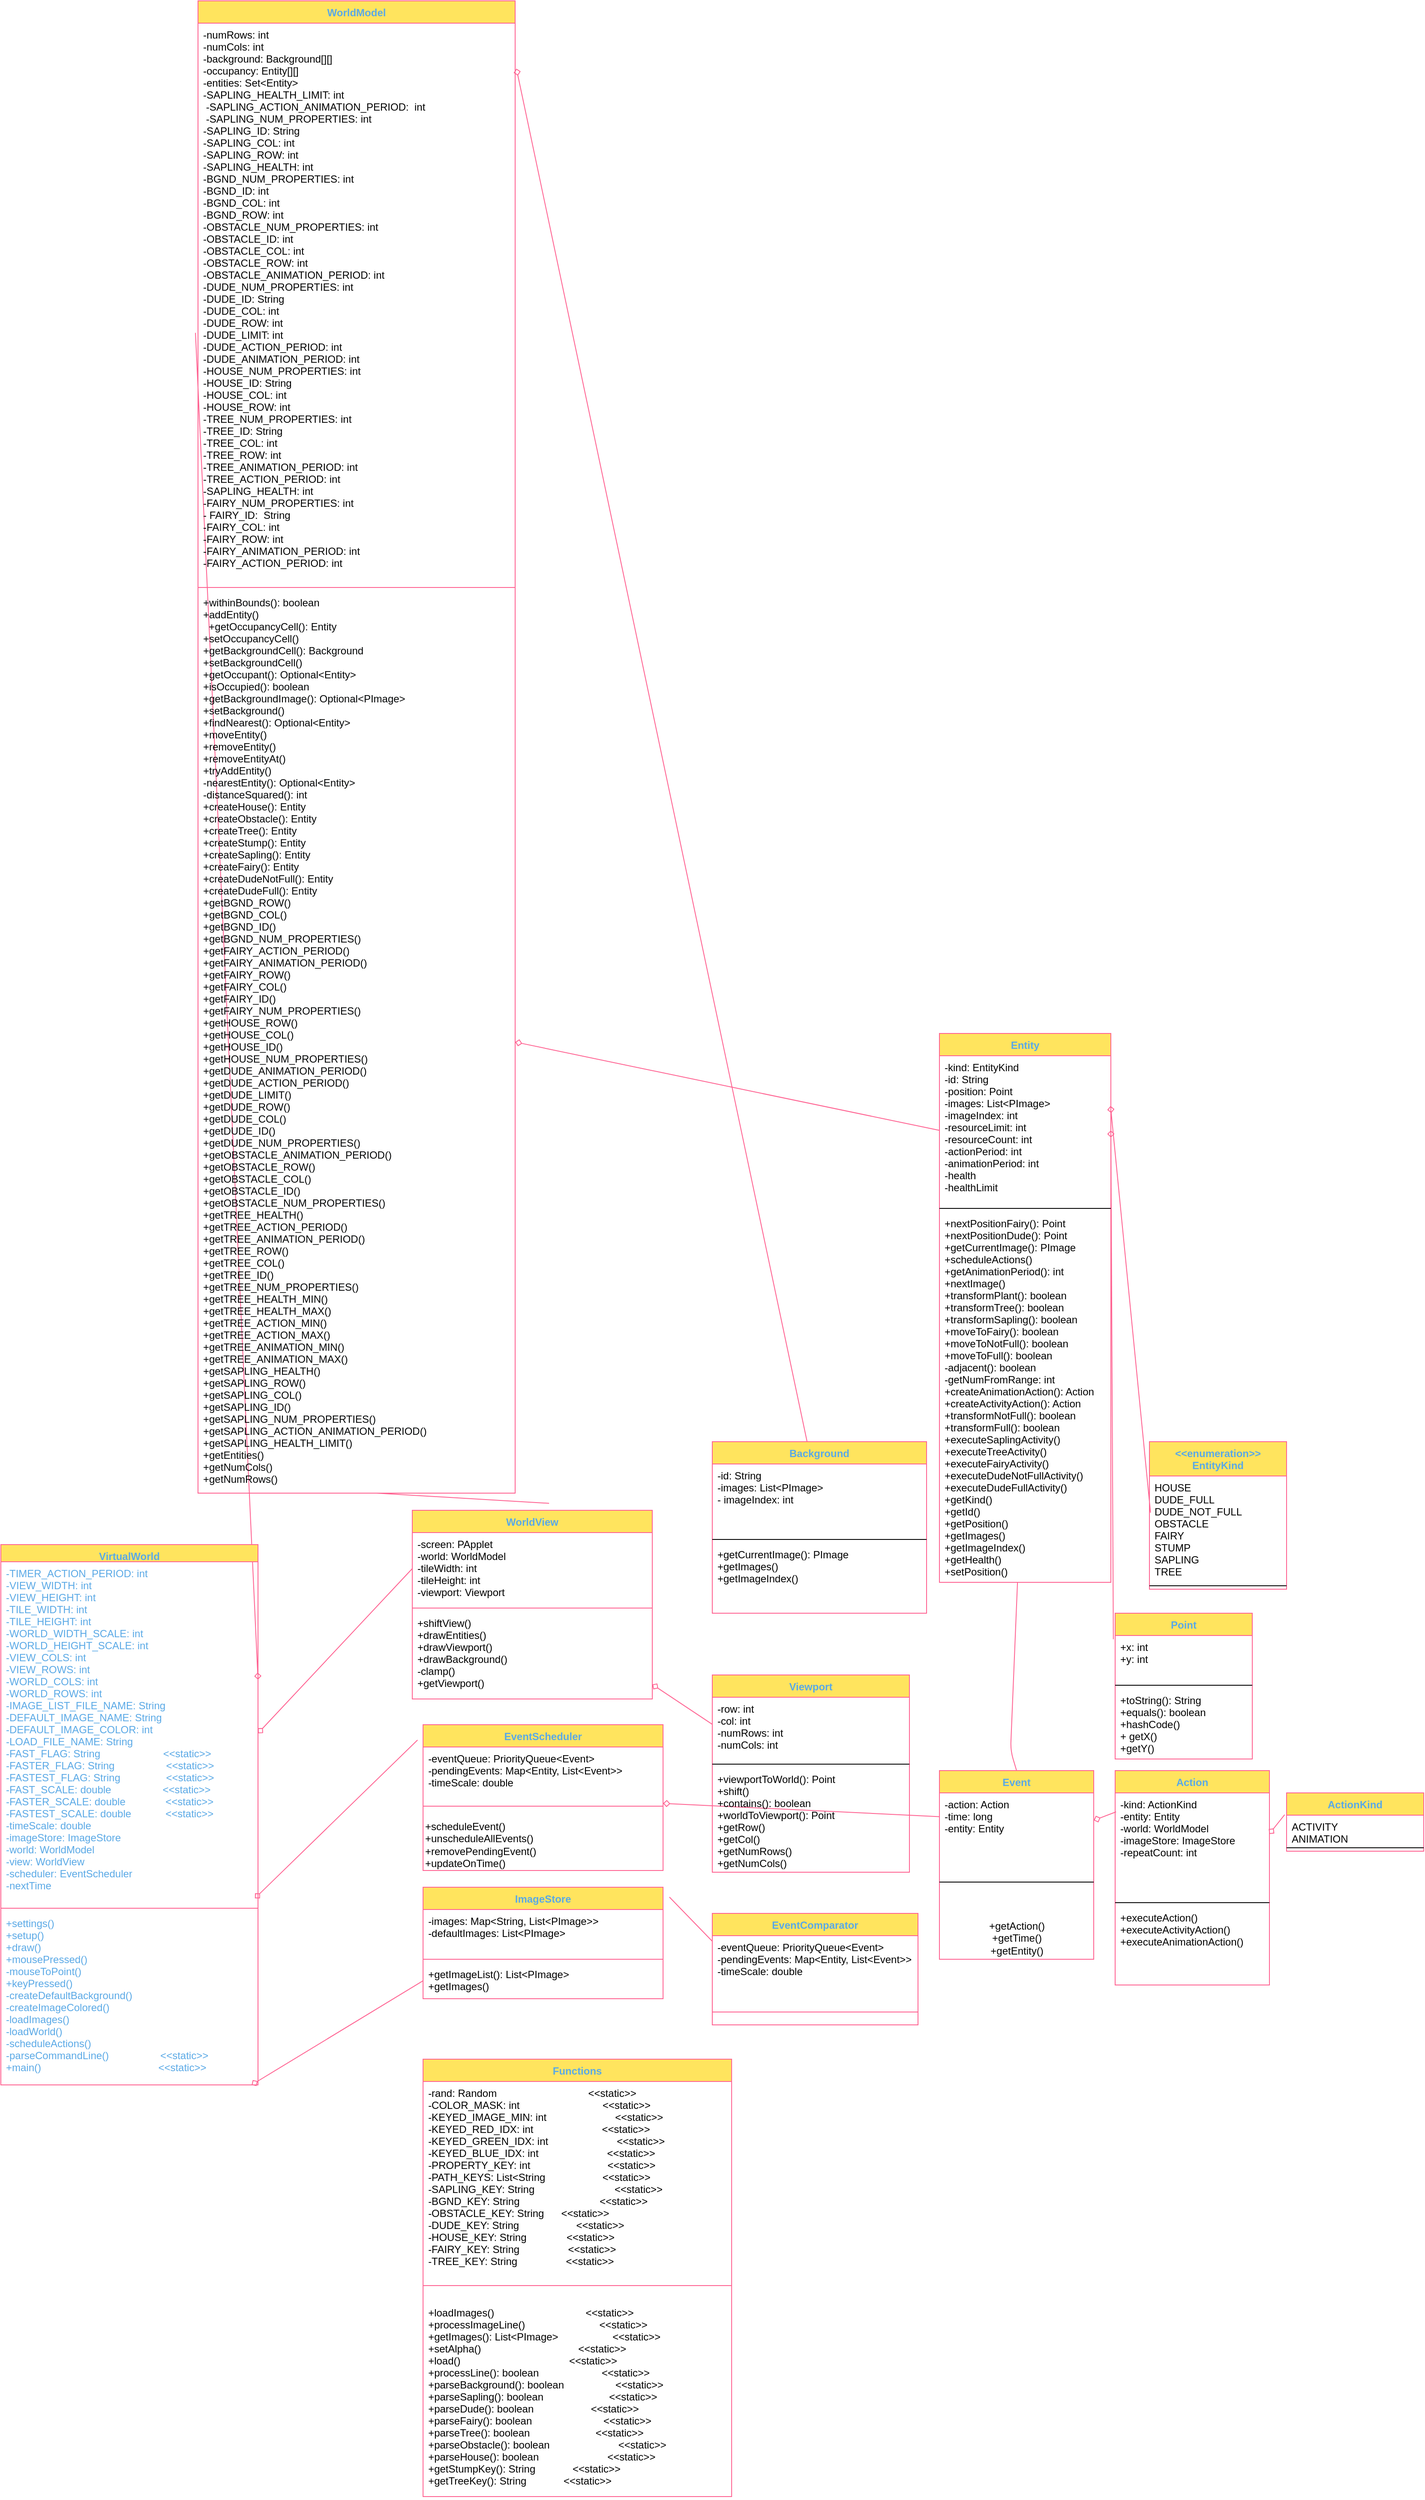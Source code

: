 <mxfile version="16.5.3" type="device"><diagram id="Yo6Zvny2ZRX3JAPKxXua" name="Page 2"><mxGraphModel dx="1278" dy="2779" grid="1" gridSize="10" guides="1" tooltips="1" connect="1" arrows="1" fold="1" page="1" pageScale="1" pageWidth="850" pageHeight="1100" math="0" shadow="0"><root><mxCell id="0"/><mxCell id="1" parent="0"/><mxCell id="cWrqbhtuMBJ-x4Fv5LK--73" value="" style="graphMlID=e0;endArrow=none;strokeColor=#FF6392;strokeWidth=1.0;startArrow=diamond;startFill=0;endFill=1;exitX=1;exitY=0.25;exitDx=0;exitDy=0;fontColor=#5AA9E6;entryX=-0.008;entryY=-0.286;entryDx=0;entryDy=0;entryPerimeter=0;" edge="1" parent="1" source="cWrqbhtuMBJ-x4Fv5LK--88" target="cWrqbhtuMBJ-x4Fv5LK--95"><mxGeometry relative="1" as="geometry"/></mxCell><mxCell id="cWrqbhtuMBJ-x4Fv5LK--74" value="" style="graphMlID=e1;endArrow=none;strokeColor=#FF6392;strokeWidth=1.0;startArrow=diamond;startFill=0;endFill=1;exitX=1;exitY=0.5;exitDx=0;exitDy=0;fontColor=#5AA9E6;entryX=0;entryY=0.5;entryDx=0;entryDy=0;" edge="1" parent="1" source="cWrqbhtuMBJ-x4Fv5LK--89" target="cWrqbhtuMBJ-x4Fv5LK--97"><mxGeometry relative="1" as="geometry"/></mxCell><mxCell id="cWrqbhtuMBJ-x4Fv5LK--75" value="" style="graphMlID=e2;endArrow=none;strokeColor=#FF6392;strokeWidth=1.0;startArrow=diamond;startFill=0;endFill=1;fontColor=#5AA9E6;entryX=0;entryY=0.25;entryDx=0;entryDy=0;" edge="1" parent="1" source="cWrqbhtuMBJ-x4Fv5LK--96" target="cWrqbhtuMBJ-x4Fv5LK--123"><mxGeometry relative="1" as="geometry"><mxPoint x="658" y="250" as="sourcePoint"/></mxGeometry></mxCell><mxCell id="cWrqbhtuMBJ-x4Fv5LK--76" value="" style="graphMlID=e3;endArrow=none;strokeColor=#FF6392;strokeWidth=1.0;startArrow=diamond;startFill=0;endFill=1;exitX=0.988;exitY=-0.077;exitDx=0;exitDy=0;exitPerimeter=0;fontColor=#5AA9E6;entryX=-0.023;entryY=0.105;entryDx=0;entryDy=0;entryPerimeter=0;" edge="1" parent="1" source="cWrqbhtuMBJ-x4Fv5LK--91" target="cWrqbhtuMBJ-x4Fv5LK--100"><mxGeometry relative="1" as="geometry"><mxPoint x="850" y="590" as="targetPoint"/></mxGeometry></mxCell><mxCell id="cWrqbhtuMBJ-x4Fv5LK--77" value="" style="graphMlID=e4;endArrow=none;strokeColor=#FF6392;strokeWidth=1.0;startArrow=diamond;startFill=0;endFill=1;exitX=0.975;exitY=1;exitDx=0;exitDy=0;exitPerimeter=0;fontColor=#5AA9E6;entryX=0;entryY=0.5;entryDx=0;entryDy=0;" edge="1" parent="1" source="cWrqbhtuMBJ-x4Fv5LK--91" target="cWrqbhtuMBJ-x4Fv5LK--107"><mxGeometry relative="1" as="geometry"/></mxCell><mxCell id="cWrqbhtuMBJ-x4Fv5LK--78" value="" style="graphMlID=e5;endArrow=none;strokeColor=#FF6392;strokeWidth=1.0;startArrow=diamond;startFill=0;endFill=1;fontColor=#5AA9E6;exitX=1.004;exitY=0.081;exitDx=0;exitDy=0;exitPerimeter=0;" edge="1" parent="1" source="cWrqbhtuMBJ-x4Fv5LK--93" target="cWrqbhtuMBJ-x4Fv5LK--116"><mxGeometry relative="1" as="geometry"/></mxCell><mxCell id="cWrqbhtuMBJ-x4Fv5LK--79" value="" style="graphMlID=e6;endArrow=none;strokeColor=#FF6392;strokeWidth=1.0;startArrow=diamond;startFill=0;endFill=1;fontColor=#5AA9E6;" edge="1" parent="1" source="cWrqbhtuMBJ-x4Fv5LK--100" target="cWrqbhtuMBJ-x4Fv5LK--128"><mxGeometry relative="1" as="geometry"/></mxCell><mxCell id="cWrqbhtuMBJ-x4Fv5LK--80" value="" style="graphMlID=e7;endArrow=none;strokeColor=#FF6392;strokeWidth=1.0;startArrow=none;startFill=1;endFill=1;fontColor=#5AA9E6;entryX=0;entryY=0.25;entryDx=0;entryDy=0;exitX=1;exitY=0.5;exitDx=0;exitDy=0;" edge="1" parent="1" target="cWrqbhtuMBJ-x4Fv5LK--108"><mxGeometry relative="1" as="geometry"><mxPoint x="810" y="571" as="sourcePoint"/></mxGeometry></mxCell><mxCell id="cWrqbhtuMBJ-x4Fv5LK--81" value="" style="graphMlID=e8;endArrow=none;strokeColor=#FF6392;strokeWidth=1.0;startArrow=diamond;startFill=0;endFill=1;fontColor=#5AA9E6;exitX=1;exitY=0.5;exitDx=0;exitDy=0;entryX=0;entryY=0.5;entryDx=0;entryDy=0;" edge="1" parent="1" source="cWrqbhtuMBJ-x4Fv5LK--95" target="cWrqbhtuMBJ-x4Fv5LK--120"><mxGeometry relative="1" as="geometry"><mxPoint x="720" y="90" as="sourcePoint"/></mxGeometry></mxCell><mxCell id="cWrqbhtuMBJ-x4Fv5LK--82" value="" style="graphMlID=e9;endArrow=none;strokeColor=#FF6392;strokeWidth=1.0;startArrow=diamond;startFill=0;endFill=1;fontColor=#5AA9E6;exitX=1;exitY=0.5;exitDx=0;exitDy=0;entryX=-0.013;entryY=0.08;entryDx=0;entryDy=0;entryPerimeter=0;" edge="1" parent="1" source="cWrqbhtuMBJ-x4Fv5LK--120" target="cWrqbhtuMBJ-x4Fv5LK--135"><mxGeometry relative="1" as="geometry"/></mxCell><mxCell id="cWrqbhtuMBJ-x4Fv5LK--83" value="" style="graphMlID=e10;endArrow=none;strokeColor=#FF6392;strokeWidth=1.0;startArrow=diamond;startFill=0;endFill=1;fontColor=#5AA9E6;exitX=0.998;exitY=0.132;exitDx=0;exitDy=0;exitPerimeter=0;entryX=0.008;entryY=0.345;entryDx=0;entryDy=0;entryPerimeter=0;" edge="1" parent="1" source="cWrqbhtuMBJ-x4Fv5LK--119" target="cWrqbhtuMBJ-x4Fv5LK--132"><mxGeometry relative="1" as="geometry"/></mxCell><mxCell id="cWrqbhtuMBJ-x4Fv5LK--84" value="" style="graphMlID=e11;endArrow=none;strokeColor=#FF6392;strokeWidth=1.0;startArrow=diamond;startFill=0;endFill=1;fontColor=#5AA9E6;exitX=1;exitY=0.5;exitDx=0;exitDy=0;entryX=0.006;entryY=0.178;entryDx=0;entryDy=0;entryPerimeter=0;" edge="1" parent="1" source="cWrqbhtuMBJ-x4Fv5LK--128" target="cWrqbhtuMBJ-x4Fv5LK--139"><mxGeometry relative="1" as="geometry"/></mxCell><mxCell id="cWrqbhtuMBJ-x4Fv5LK--85" value="" style="graphMlID=e12;endArrow=none;strokeColor=#FF6392;strokeWidth=1.0;startArrow=diamond;startFill=0;endFill=1;fontColor=#5AA9E6;exitX=0.999;exitY=0.387;exitDx=0;exitDy=0;exitPerimeter=0;entryX=-0.014;entryY=0.373;entryDx=0;entryDy=0;entryPerimeter=0;" edge="1" parent="1" source="cWrqbhtuMBJ-x4Fv5LK--139" target="cWrqbhtuMBJ-x4Fv5LK--142"><mxGeometry relative="1" as="geometry"/></mxCell><mxCell id="cWrqbhtuMBJ-x4Fv5LK--86" value="" style="graphMlID=e13;endArrow=none;strokeColor=#FF6392;strokeWidth=1.0;startArrow=none;startFill=1;endFill=1;fontColor=#5AA9E6;exitX=0.57;exitY=-0.037;exitDx=0;exitDy=0;exitPerimeter=0;entryX=0.563;entryY=1;entryDx=0;entryDy=0;entryPerimeter=0;" edge="1" parent="1" source="cWrqbhtuMBJ-x4Fv5LK--96" target="cWrqbhtuMBJ-x4Fv5LK--95"><mxGeometry relative="1" as="geometry"><mxPoint x="460" y="-610" as="targetPoint"/></mxGeometry></mxCell><mxCell id="cWrqbhtuMBJ-x4Fv5LK--87" value="" style="graphMlID=e14;endArrow=none;strokeColor=#FF6392;strokeWidth=1.0;startArrow=none;startFill=1;endFill=1;fontColor=#5AA9E6;exitX=0.5;exitY=0;exitDx=0;exitDy=0;" edge="1" parent="1" source="cWrqbhtuMBJ-x4Fv5LK--127" target="cWrqbhtuMBJ-x4Fv5LK--122"><mxGeometry relative="1" as="geometry"><mxPoint x="1187.699" y="289.661" as="targetPoint"/><Array as="points"><mxPoint x="1208" y="400"/></Array></mxGeometry></mxCell><mxCell id="cWrqbhtuMBJ-x4Fv5LK--88" value="VirtualWorld" style="swimlane;fontStyle=1;align=center;verticalAlign=top;childLayout=stackLayout;horizontal=1;startSize=20;horizontalStack=0;resizeParent=1;resizeParentMax=0;resizeLast=0;collapsible=1;marginBottom=0;hachureGap=4;pointerEvents=0;fillColor=#FFE45E;strokeColor=#FF6392;fontColor=#5AA9E6;" vertex="1" parent="1"><mxGeometry x="30" y="160" width="300" height="630" as="geometry"/></mxCell><mxCell id="cWrqbhtuMBJ-x4Fv5LK--89" value="-TIMER_ACTION_PERIOD: int        &#10;-VIEW_WIDTH: int                          &#10;-VIEW_HEIGHT: int                        &#10;-TILE_WIDTH: int                          &#10;-TILE_HEIGHT: int                         &#10;-WORLD_WIDTH_SCALE: int          &#10;-WORLD_HEIGHT_SCALE: int        &#10;-VIEW_COLS: int                           &#10;-VIEW_ROWS: int                            &#10;-WORLD_COLS: int                        &#10;-WORLD_ROWS: int                        &#10;-IMAGE_LIST_FILE_NAME: String    &#10;-DEFAULT_IMAGE_NAME: String    &#10;-DEFAULT_IMAGE_COLOR: int       &#10;-LOAD_FILE_NAME: String            &#10;-FAST_FLAG: String                      &lt;&lt;static&gt;&gt;&#10;-FASTER_FLAG: String                  &lt;&lt;static&gt;&gt;&#10;-FASTEST_FLAG: String                &lt;&lt;static&gt;&gt;&#10;-FAST_SCALE: double                  &lt;&lt;static&gt;&gt;&#10;-FASTER_SCALE: double              &lt;&lt;static&gt;&gt;&#10;-FASTEST_SCALE: double            &lt;&lt;static&gt;&gt;&#10;-timeScale: double&#10;-imageStore: ImageStore&#10;-world: WorldModel&#10;-view: WorldView&#10;-scheduler: EventScheduler&#10;-nextTime" style="text;strokeColor=none;fillColor=none;align=left;verticalAlign=top;spacingLeft=4;spacingRight=4;overflow=hidden;rotatable=0;points=[[0,0.5],[1,0.5]];portConstraint=eastwest;fontColor=#5AA9E6;" vertex="1" parent="cWrqbhtuMBJ-x4Fv5LK--88"><mxGeometry y="20" width="300" height="400" as="geometry"/></mxCell><mxCell id="cWrqbhtuMBJ-x4Fv5LK--90" value="" style="line;strokeWidth=1;fillColor=none;align=left;verticalAlign=middle;spacingTop=-1;spacingLeft=3;spacingRight=3;rotatable=0;labelPosition=right;points=[];portConstraint=eastwest;strokeColor=#FF6392;fontColor=#5AA9E6;" vertex="1" parent="cWrqbhtuMBJ-x4Fv5LK--88"><mxGeometry y="420" width="300" height="8" as="geometry"/></mxCell><mxCell id="cWrqbhtuMBJ-x4Fv5LK--91" value="+settings()&#10;+setup()&#10;+draw()&#10;+mousePressed()&#10;-mouseToPoint()&#10;+keyPressed()&#10;-createDefaultBackground()         &#10;-createImageColored()               &#10;-loadImages()                                &#10;-loadWorld()                                &#10;-scheduleActions()                      &#10;-parseCommandLine()                  &lt;&lt;static&gt;&gt;&#10;+main()                                         &lt;&lt;static&gt;&gt;" style="text;strokeColor=none;fillColor=none;align=left;verticalAlign=top;spacingLeft=4;spacingRight=4;overflow=hidden;rotatable=0;points=[[0,0.5],[1,0.5]];portConstraint=eastwest;fontColor=#5AA9E6;" vertex="1" parent="cWrqbhtuMBJ-x4Fv5LK--88"><mxGeometry y="428" width="300" height="202" as="geometry"/></mxCell><mxCell id="cWrqbhtuMBJ-x4Fv5LK--92" value="WorldModel" style="swimlane;fontStyle=1;align=center;verticalAlign=top;childLayout=stackLayout;horizontal=1;startSize=26;horizontalStack=0;resizeParent=1;resizeParentMax=0;resizeLast=0;collapsible=1;marginBottom=0;hachureGap=4;pointerEvents=0;sketch=0;fontColor=#5AA9E6;strokeColor=#FF6392;fillColor=#FFE45E;" vertex="1" parent="1"><mxGeometry x="260" y="-1640" width="370" height="1740" as="geometry"/></mxCell><mxCell id="cWrqbhtuMBJ-x4Fv5LK--93" value="-numRows: int&#10;-numCols: int&#10;-background: Background[][]&#10;-occupancy: Entity[][]&#10;-entities: Set&lt;Entity&gt;&#10;-SAPLING_HEALTH_LIMIT: int                               &#10; -SAPLING_ACTION_ANIMATION_PERIOD:  int    &#10; -SAPLING_NUM_PROPERTIES: int                    &#10;-SAPLING_ID: String                          &#10;-SAPLING_COL: int                    &#10;-SAPLING_ROW: int                              &#10;-SAPLING_HEALTH: int                              &#10;-BGND_NUM_PROPERTIES: int                    &#10;-BGND_ID: int                              &#10;-BGND_COL: int                              &#10;-BGND_ROW: int  &#10;-OBSTACLE_NUM_PROPERTIES: int                &#10;-OBSTACLE_ID: int                            &#10;-OBSTACLE_COL: int                           &#10;-OBSTACLE_ROW: int                           &#10;-OBSTACLE_ANIMATION_PERIOD: int    &#10;-DUDE_NUM_PROPERTIES: int                     &#10;-DUDE_ID: String                           &#10;-DUDE_COL: int                   &#10;-DUDE_ROW: int                               &#10;-DUDE_LIMIT: int                              &#10;-DUDE_ACTION_PERIOD: int             &#10;-DUDE_ANIMATION_PERIOD: int    &#10;-HOUSE_NUM_PROPERTIES: int                 &#10;-HOUSE_ID: String                          &#10;-HOUSE_COL: int                        &#10;-HOUSE_ROW: int  &#10;-TREE_NUM_PROPERTIES: int                      &#10;-TREE_ID: String                            &#10;-TREE_COL: int                    &#10;-TREE_ROW: int                                &#10;-TREE_ANIMATION_PERIOD: int      &#10;-TREE_ACTION_PERIOD: int          &#10;-SAPLING_HEALTH: int           &#10;-FAIRY_NUM_PROPERTIES: int         &#10;- FAIRY_ID:  String                 &#10;-FAIRY_COL: int                    &#10;-FAIRY_ROW: int                                &#10;-FAIRY_ANIMATION_PERIOD: int      &#10;-FAIRY_ACTION_PERIOD: int     " style="text;strokeColor=none;fillColor=none;align=left;verticalAlign=top;spacingLeft=4;spacingRight=4;overflow=hidden;rotatable=0;points=[[0,0.5],[1,0.5]];portConstraint=eastwest;fontColor=#000000;" vertex="1" parent="cWrqbhtuMBJ-x4Fv5LK--92"><mxGeometry y="26" width="370" height="654" as="geometry"/></mxCell><mxCell id="cWrqbhtuMBJ-x4Fv5LK--94" value="" style="line;strokeWidth=1;fillColor=none;align=left;verticalAlign=middle;spacingTop=-1;spacingLeft=3;spacingRight=3;rotatable=0;labelPosition=right;points=[];portConstraint=eastwest;strokeColor=#FF6392;fontColor=#5AA9E6;" vertex="1" parent="cWrqbhtuMBJ-x4Fv5LK--92"><mxGeometry y="680" width="370" height="8" as="geometry"/></mxCell><mxCell id="cWrqbhtuMBJ-x4Fv5LK--95" value="+withinBounds(): boolean                     &#10;+addEntity()                                         &#10;  +getOccupancyCell(): Entity                  &#10;+setOccupancyCell()                          &#10;+getBackgroundCell(): Background             &#10;+setBackgroundCell()   &#10;+getOccupant(): Optional&lt;Entity&gt; &#10;+isOccupied(): boolean         &#10;+getBackgroundImage(): Optional&lt;PImage&gt;     &#10;+setBackground()   &#10;+findNearest(): Optional&lt;Entity&gt;           &#10;+moveEntity()                              &#10;+removeEntity()                             &#10;+removeEntityAt() &#10;+tryAddEntity()&#10;-nearestEntity(): Optional&lt;Entity&gt;         &#10;-distanceSquared(): int&#10;+createHouse(): Entity                  &#10;+createObstacle(): Entity                   &#10;+createTree(): Entity                &#10;+createStump(): Entity                    &#10;+createSapling(): Entity                         &#10;+createFairy(): Entity                     &#10;+createDudeNotFull(): Entity                       &#10;+createDudeFull(): Entity    &#10;+getBGND_ROW()&#10;+getBGND_COL()&#10;+getBGND_ID()&#10;+getBGND_NUM_PROPERTIES()&#10;+getFAIRY_ACTION_PERIOD() &#10;+getFAIRY_ANIMATION_PERIOD()&#10;+getFAIRY_ROW()&#10;+getFAIRY_COL()&#10;+getFAIRY_ID()&#10;+getFAIRY_NUM_PROPERTIES()          &#10;+getHOUSE_ROW()&#10;+getHOUSE_COL()&#10;+getHOUSE_ID()&#10;+getHOUSE_NUM_PROPERTIES()&#10;+getDUDE_ANIMATION_PERIOD()&#10;+getDUDE_ACTION_PERIOD()&#10;+getDUDE_LIMIT()&#10;+getDUDE_ROW()&#10;+getDUDE_COL()&#10;+getDUDE_ID() &#10;+getDUDE_NUM_PROPERTIES()&#10;+getOBSTACLE_ANIMATION_PERIOD()&#10;+getOBSTACLE_ROW()&#10;+getOBSTACLE_COL()&#10;+getOBSTACLE_ID()  &#10;+getOBSTACLE_NUM_PROPERTIES()&#10;+getTREE_HEALTH()&#10;+getTREE_ACTION_PERIOD()&#10;+getTREE_ANIMATION_PERIOD()&#10;+getTREE_ROW()&#10;+getTREE_COL()&#10;+getTREE_ID()&#10;+getTREE_NUM_PROPERTIES()&#10;+getTREE_HEALTH_MIN()&#10;+getTREE_HEALTH_MAX()&#10;+getTREE_ACTION_MIN()&#10;+getTREE_ACTION_MAX()  &#10;+getTREE_ANIMATION_MIN()&#10;+getTREE_ANIMATION_MAX()&#10;+getSAPLING_HEALTH()&#10;+getSAPLING_ROW()&#10;+getSAPLING_COL()&#10;+getSAPLING_ID()&#10;+getSAPLING_NUM_PROPERTIES()&#10;+getSAPLING_ACTION_ANIMATION_PERIOD()&#10;+getSAPLING_HEALTH_LIMIT()&#10;+getEntities()&#10;+getNumCols()&#10;+getNumRows()                                                                                           " style="text;strokeColor=none;fillColor=none;align=left;verticalAlign=top;spacingLeft=4;spacingRight=4;overflow=hidden;rotatable=0;points=[[0,0.5],[1,0.5]];portConstraint=eastwest;fontColor=#020405;" vertex="1" parent="cWrqbhtuMBJ-x4Fv5LK--92"><mxGeometry y="688" width="370" height="1052" as="geometry"/></mxCell><mxCell id="cWrqbhtuMBJ-x4Fv5LK--96" value="WorldView" style="swimlane;fontStyle=1;align=center;verticalAlign=top;childLayout=stackLayout;horizontal=1;startSize=26;horizontalStack=0;resizeParent=1;resizeParentMax=0;resizeLast=0;collapsible=1;marginBottom=0;hachureGap=4;pointerEvents=0;sketch=0;fontColor=#5AA9E6;strokeColor=#FF6392;fillColor=#FFE45E;" vertex="1" parent="1"><mxGeometry x="510.0" y="120" width="280" height="220" as="geometry"/></mxCell><mxCell id="cWrqbhtuMBJ-x4Fv5LK--97" value="-screen: PApplet&#10;-world: WorldModel&#10;-tileWidth: int&#10;-tileHeight: int&#10;-viewport: Viewport" style="text;strokeColor=none;fillColor=none;align=left;verticalAlign=top;spacingLeft=4;spacingRight=4;overflow=hidden;rotatable=0;points=[[0,0.5],[1,0.5]];portConstraint=eastwest;fontColor=#000000;" vertex="1" parent="cWrqbhtuMBJ-x4Fv5LK--96"><mxGeometry y="26" width="280" height="84" as="geometry"/></mxCell><mxCell id="cWrqbhtuMBJ-x4Fv5LK--98" value="" style="line;strokeWidth=1;fillColor=none;align=left;verticalAlign=middle;spacingTop=-1;spacingLeft=3;spacingRight=3;rotatable=0;labelPosition=right;points=[];portConstraint=eastwest;strokeColor=#FF6392;fontColor=#5AA9E6;" vertex="1" parent="cWrqbhtuMBJ-x4Fv5LK--96"><mxGeometry y="110" width="280" height="8" as="geometry"/></mxCell><mxCell id="cWrqbhtuMBJ-x4Fv5LK--99" value="+shiftView() &#10;+drawEntities()                              &#10;+drawViewport()         &#10;+drawBackground() &#10;-clamp()  &#10;+getViewport()                                    " style="text;strokeColor=none;fillColor=none;align=left;verticalAlign=top;spacingLeft=4;spacingRight=4;overflow=hidden;rotatable=0;points=[[0,0.5],[1,0.5]];portConstraint=eastwest;fontColor=#000000;" vertex="1" parent="cWrqbhtuMBJ-x4Fv5LK--96"><mxGeometry y="118" width="280" height="102" as="geometry"/></mxCell><mxCell id="cWrqbhtuMBJ-x4Fv5LK--100" value="EventScheduler" style="swimlane;fontStyle=1;align=center;verticalAlign=top;childLayout=stackLayout;horizontal=1;startSize=26;horizontalStack=0;resizeParent=1;resizeParentMax=0;resizeLast=0;collapsible=1;marginBottom=0;hachureGap=4;pointerEvents=0;sketch=0;fontColor=#5AA9E6;strokeColor=#FF6392;fillColor=#FFE45E;" vertex="1" parent="1"><mxGeometry x="522.57" y="370" width="280" height="170" as="geometry"><mxRectangle x="520" y="450" width="120" height="26" as="alternateBounds"/></mxGeometry></mxCell><mxCell id="cWrqbhtuMBJ-x4Fv5LK--101" value="-eventQueue: PriorityQueue&lt;Event&gt;&#10;-pendingEvents: Map&lt;Entity, List&lt;Event&gt;&gt;&#10;-timeScale: double" style="text;strokeColor=none;fillColor=none;align=left;verticalAlign=top;spacingLeft=4;spacingRight=4;overflow=hidden;rotatable=0;points=[[0,0.5],[1,0.5]];portConstraint=eastwest;fontColor=#000000;" vertex="1" parent="cWrqbhtuMBJ-x4Fv5LK--100"><mxGeometry y="26" width="280" height="54" as="geometry"/></mxCell><mxCell id="cWrqbhtuMBJ-x4Fv5LK--102" value="" style="line;strokeWidth=1;fillColor=none;align=left;verticalAlign=middle;spacingTop=-1;spacingLeft=3;spacingRight=3;rotatable=0;labelPosition=right;points=[];portConstraint=eastwest;strokeColor=#FF6392;fontColor=#5AA9E6;" vertex="1" parent="cWrqbhtuMBJ-x4Fv5LK--100"><mxGeometry y="80" width="280" height="30" as="geometry"/></mxCell><mxCell id="cWrqbhtuMBJ-x4Fv5LK--103" value="+scheduleEvent()&lt;br&gt;+unscheduleAllEvents()&lt;br&gt;+removePendingEvent()&amp;nbsp; &amp;nbsp; &amp;nbsp; &amp;nbsp; &amp;nbsp; &amp;nbsp; &amp;nbsp; &amp;nbsp; &amp;nbsp; &amp;nbsp; &amp;nbsp; &amp;nbsp;&lt;br style=&quot;padding: 0px ; margin: 0px&quot;&gt;+updateOnTime()&amp;nbsp; &amp;nbsp; &amp;nbsp; &amp;nbsp; &amp;nbsp; &amp;nbsp; &amp;nbsp; &amp;nbsp; &amp;nbsp; &amp;nbsp; &amp;nbsp; &amp;nbsp; &amp;nbsp; &amp;nbsp; &amp;nbsp;" style="text;html=1;align=left;verticalAlign=middle;resizable=0;points=[];autosize=1;strokeColor=none;fillColor=none;" vertex="1" parent="cWrqbhtuMBJ-x4Fv5LK--100"><mxGeometry y="110" width="280" height="60" as="geometry"/></mxCell><mxCell id="cWrqbhtuMBJ-x4Fv5LK--104" value="ImageStore" style="swimlane;fontStyle=1;align=center;verticalAlign=top;childLayout=stackLayout;horizontal=1;startSize=26;horizontalStack=0;resizeParent=1;resizeParentMax=0;resizeLast=0;collapsible=1;marginBottom=0;hachureGap=4;pointerEvents=0;sketch=0;fontColor=#5AA9E6;strokeColor=#FF6392;fillColor=#FFE45E;" vertex="1" parent="1"><mxGeometry x="522.57" y="559.54" width="280" height="130" as="geometry"/></mxCell><mxCell id="cWrqbhtuMBJ-x4Fv5LK--105" value="-images: Map&lt;String, List&lt;PImage&gt;&gt;&#10;-defaultImages: List&lt;PImage&gt;" style="text;strokeColor=none;fillColor=none;align=left;verticalAlign=top;spacingLeft=4;spacingRight=4;overflow=hidden;rotatable=0;points=[[0,0.5],[1,0.5]];portConstraint=eastwest;fontColor=#000000;" vertex="1" parent="cWrqbhtuMBJ-x4Fv5LK--104"><mxGeometry y="26" width="280" height="54" as="geometry"/></mxCell><mxCell id="cWrqbhtuMBJ-x4Fv5LK--106" value="" style="line;strokeWidth=1;fillColor=none;align=left;verticalAlign=middle;spacingTop=-1;spacingLeft=3;spacingRight=3;rotatable=0;labelPosition=right;points=[];portConstraint=eastwest;strokeColor=#FF6392;fontColor=#5AA9E6;" vertex="1" parent="cWrqbhtuMBJ-x4Fv5LK--104"><mxGeometry y="80" width="280" height="8" as="geometry"/></mxCell><mxCell id="cWrqbhtuMBJ-x4Fv5LK--107" value="+getImageList(): List&lt;PImage&gt;                &#10;+getImages()" style="text;strokeColor=none;fillColor=none;align=left;verticalAlign=top;spacingLeft=4;spacingRight=4;overflow=hidden;rotatable=0;points=[[0,0.5],[1,0.5]];portConstraint=eastwest;fontColor=#000000;" vertex="1" parent="cWrqbhtuMBJ-x4Fv5LK--104"><mxGeometry y="88" width="280" height="42" as="geometry"/></mxCell><mxCell id="cWrqbhtuMBJ-x4Fv5LK--108" value="EventComparator" style="swimlane;fontStyle=1;align=center;verticalAlign=top;childLayout=stackLayout;horizontal=1;startSize=26;horizontalStack=0;resizeParent=1;resizeParentMax=0;resizeLast=0;collapsible=1;marginBottom=0;hachureGap=4;pointerEvents=0;sketch=0;fontColor=#5AA9E6;strokeColor=#FF6392;fillColor=#FFE45E;" vertex="1" parent="1"><mxGeometry x="860" y="590" width="240" height="130" as="geometry"/></mxCell><mxCell id="cWrqbhtuMBJ-x4Fv5LK--109" value="-eventQueue: PriorityQueue&lt;Event&gt;&#10;-pendingEvents: Map&lt;Entity, List&lt;Event&gt;&gt;&#10;-timeScale: double" style="text;strokeColor=none;fillColor=none;align=left;verticalAlign=top;spacingLeft=4;spacingRight=4;overflow=hidden;rotatable=0;points=[[0,0.5],[1,0.5]];portConstraint=eastwest;fontColor=#000000;" vertex="1" parent="cWrqbhtuMBJ-x4Fv5LK--108"><mxGeometry y="26" width="240" height="74" as="geometry"/></mxCell><mxCell id="cWrqbhtuMBJ-x4Fv5LK--110" value="" style="line;strokeWidth=1;fillColor=none;align=left;verticalAlign=middle;spacingTop=-1;spacingLeft=3;spacingRight=3;rotatable=0;labelPosition=right;points=[];portConstraint=eastwest;strokeColor=#FF6392;fontColor=#5AA9E6;" vertex="1" parent="cWrqbhtuMBJ-x4Fv5LK--108"><mxGeometry y="100" width="240" height="30" as="geometry"/></mxCell><mxCell id="cWrqbhtuMBJ-x4Fv5LK--111" value="Functions" style="swimlane;fontStyle=1;align=center;verticalAlign=top;childLayout=stackLayout;horizontal=1;startSize=26;horizontalStack=0;resizeParent=1;resizeParentMax=0;resizeLast=0;collapsible=1;marginBottom=0;hachureGap=4;pointerEvents=0;sketch=0;fontColor=#5AA9E6;strokeColor=#FF6392;fillColor=#FFE45E;" vertex="1" parent="1"><mxGeometry x="522.57" y="760" width="360" height="510" as="geometry"/></mxCell><mxCell id="cWrqbhtuMBJ-x4Fv5LK--112" value="-rand: Random                                &lt;&lt;static&gt;&gt;&#10;-COLOR_MASK: int                             &lt;&lt;static&gt;&gt;&#10;-KEYED_IMAGE_MIN: int                        &lt;&lt;static&gt;&gt;&#10;-KEYED_RED_IDX: int                        &lt;&lt;static&gt;&gt;&#10;-KEYED_GREEN_IDX: int                        &lt;&lt;static&gt;&gt;&#10;-KEYED_BLUE_IDX: int                        &lt;&lt;static&gt;&gt;&#10;-PROPERTY_KEY: int                           &lt;&lt;static&gt;&gt;&#10;-PATH_KEYS: List&lt;String                    &lt;&lt;static&gt;&gt;&#10;-SAPLING_KEY: String                            &lt;&lt;static&gt;&gt;&#10;-BGND_KEY: String                            &lt;&lt;static&gt;&gt;                     &#10;-OBSTACLE_KEY: String      &lt;&lt;static&gt;&gt;      &#10;-DUDE_KEY: String                    &lt;&lt;static&gt;&gt;           &#10;-HOUSE_KEY: String              &lt;&lt;static&gt;&gt;             &#10;-FAIRY_KEY: String                 &lt;&lt;static&gt;&gt; &#10;-TREE_KEY: String                 &lt;&lt;static&gt;&gt;           &#10;                             &#10;&#10;" style="text;strokeColor=none;fillColor=none;align=left;verticalAlign=top;spacingLeft=4;spacingRight=4;overflow=hidden;rotatable=0;points=[[0,0.5],[1,0.5]];portConstraint=eastwest;fontColor=#000000;" vertex="1" parent="cWrqbhtuMBJ-x4Fv5LK--111"><mxGeometry y="26" width="360" height="234" as="geometry"/></mxCell><mxCell id="cWrqbhtuMBJ-x4Fv5LK--113" value="" style="line;strokeWidth=1;fillColor=none;align=left;verticalAlign=middle;spacingTop=-1;spacingLeft=3;spacingRight=3;rotatable=0;labelPosition=right;points=[];portConstraint=eastwest;strokeColor=#FF6392;fontColor=#5AA9E6;" vertex="1" parent="cWrqbhtuMBJ-x4Fv5LK--111"><mxGeometry y="260" width="360" height="8" as="geometry"/></mxCell><mxCell id="cWrqbhtuMBJ-x4Fv5LK--114" value="&#10;+loadImages()                                &lt;&lt;static&gt;&gt;&#10;+processImageLine()                          &lt;&lt;static&gt;&gt;&#10;+getImages(): List&lt;PImage&gt;                   &lt;&lt;static&gt;&gt;&#10;+setAlpha()                                  &lt;&lt;static&gt;&gt;&#10;+load()                                      &lt;&lt;static&gt;&gt;&#10;+processLine(): boolean                      &lt;&lt;static&gt;&gt;&#10;+parseBackground(): boolean                  &lt;&lt;static&gt;&gt;&#10;+parseSapling(): boolean                       &lt;&lt;static&gt;&gt;&#10;+parseDude(): boolean                    &lt;&lt;static&gt;&gt;&#10;+parseFairy(): boolean                         &lt;&lt;static&gt;&gt;&#10;+parseTree(): boolean                       &lt;&lt;static&gt;&gt;&#10;+parseObstacle(): boolean                        &lt;&lt;static&gt;&gt;&#10;+parseHouse(): boolean                        &lt;&lt;static&gt;&gt;&#10;+getStumpKey(): String             &lt;&lt;static&gt;&gt;&#10;+getTreeKey(): String             &lt;&lt;static&gt;&gt;&#10;&#10;                     " style="text;strokeColor=none;fillColor=none;align=left;verticalAlign=top;spacingLeft=4;spacingRight=4;overflow=hidden;rotatable=0;points=[[0,0.5],[1,0.5]];portConstraint=eastwest;fontColor=#000000;" vertex="1" parent="cWrqbhtuMBJ-x4Fv5LK--111"><mxGeometry y="268" width="360" height="242" as="geometry"/></mxCell><mxCell id="cWrqbhtuMBJ-x4Fv5LK--115" value="Background" style="swimlane;fontStyle=1;align=center;verticalAlign=top;childLayout=stackLayout;horizontal=1;startSize=26;horizontalStack=0;resizeParent=1;resizeParentMax=0;resizeLast=0;collapsible=1;marginBottom=0;hachureGap=4;pointerEvents=0;sketch=0;fontColor=#5AA9E6;strokeColor=#FF6392;fillColor=#FFE45E;" vertex="1" parent="1"><mxGeometry x="860" y="40" width="250" height="200" as="geometry"/></mxCell><mxCell id="cWrqbhtuMBJ-x4Fv5LK--116" value="-id: String&#10;-images: List&lt;PImage&gt;&#10;- imageIndex: int" style="text;strokeColor=none;fillColor=none;align=left;verticalAlign=top;spacingLeft=4;spacingRight=4;overflow=hidden;rotatable=0;points=[[0,0.5],[1,0.5]];portConstraint=eastwest;" vertex="1" parent="cWrqbhtuMBJ-x4Fv5LK--115"><mxGeometry y="26" width="250" height="84" as="geometry"/></mxCell><mxCell id="cWrqbhtuMBJ-x4Fv5LK--117" value="" style="line;strokeWidth=1;fillColor=none;align=left;verticalAlign=middle;spacingTop=-1;spacingLeft=3;spacingRight=3;rotatable=0;labelPosition=right;points=[];portConstraint=eastwest;" vertex="1" parent="cWrqbhtuMBJ-x4Fv5LK--115"><mxGeometry y="110" width="250" height="8" as="geometry"/></mxCell><mxCell id="cWrqbhtuMBJ-x4Fv5LK--118" value="+getCurrentImage(): PImage&#10;+getImages()&#10;+getImageIndex()" style="text;strokeColor=none;fillColor=none;align=left;verticalAlign=top;spacingLeft=4;spacingRight=4;overflow=hidden;rotatable=0;points=[[0,0.5],[1,0.5]];portConstraint=eastwest;" vertex="1" parent="cWrqbhtuMBJ-x4Fv5LK--115"><mxGeometry y="118" width="250" height="82" as="geometry"/></mxCell><mxCell id="cWrqbhtuMBJ-x4Fv5LK--119" value="Entity" style="swimlane;fontStyle=1;align=center;verticalAlign=top;childLayout=stackLayout;horizontal=1;startSize=26;horizontalStack=0;resizeParent=1;resizeParentMax=0;resizeLast=0;collapsible=1;marginBottom=0;hachureGap=4;pointerEvents=0;sketch=0;fontColor=#5AA9E6;strokeColor=#FF6392;fillColor=#FFE45E;" vertex="1" parent="1"><mxGeometry x="1125" y="-436" width="200" height="640" as="geometry"/></mxCell><mxCell id="cWrqbhtuMBJ-x4Fv5LK--120" value="-kind: EntityKind&#10;-id: String&#10;-position: Point&#10;-images: List&lt;PImage&gt;&#10;-imageIndex: int&#10;-resourceLimit: int&#10;-resourceCount: int&#10;-actionPeriod: int&#10;-animationPeriod: int&#10;-health&#10;-healthLimit" style="text;strokeColor=none;fillColor=none;align=left;verticalAlign=top;spacingLeft=4;spacingRight=4;overflow=hidden;rotatable=0;points=[[0,0.5],[1,0.5]];portConstraint=eastwest;" vertex="1" parent="cWrqbhtuMBJ-x4Fv5LK--119"><mxGeometry y="26" width="200" height="174" as="geometry"/></mxCell><mxCell id="cWrqbhtuMBJ-x4Fv5LK--121" value="" style="line;strokeWidth=1;fillColor=none;align=left;verticalAlign=middle;spacingTop=-1;spacingLeft=3;spacingRight=3;rotatable=0;labelPosition=right;points=[];portConstraint=eastwest;" vertex="1" parent="cWrqbhtuMBJ-x4Fv5LK--119"><mxGeometry y="200" width="200" height="8" as="geometry"/></mxCell><mxCell id="cWrqbhtuMBJ-x4Fv5LK--122" value="+nextPositionFairy(): Point &#10;+nextPositionDude(): Point&#10;+getCurrentImage(): PImage &#10;+scheduleActions() &#10;+getAnimationPeriod(): int   &#10;+nextImage() &#10;+transformPlant(): boolean                      &#10;+transformTree(): boolean                   &#10;+transformSapling(): boolean &#10;+moveToFairy(): boolean                      &#10;+moveToNotFull(): boolean                   &#10;+moveToFull(): boolean       &#10;-adjacent(): boolean        &#10;-getNumFromRange: int   &#10;+createAnimationAction(): Action            &#10;+createActivityAction(): Action&#10;+transformNotFull(): boolean     &#10;+transformFull(): boolean &#10;+executeSaplingActivity()                  &#10;+executeTreeActivity()             &#10;+executeFairyActivity()                          &#10;+executeDudeNotFullActivity()                  &#10;+executeDudeFullActivity()&#10;+getKind()&#10;+getId()&#10;+getPosition()&#10;+getImages()&#10;+getImageIndex()&#10;+getHealth()&#10;+setPosition()     &#10; &#10;&#10;   " style="text;strokeColor=none;fillColor=none;align=left;verticalAlign=top;spacingLeft=4;spacingRight=4;overflow=hidden;rotatable=0;points=[[0,0.5],[1,0.5]];portConstraint=eastwest;" vertex="1" parent="cWrqbhtuMBJ-x4Fv5LK--119"><mxGeometry y="208" width="200" height="432" as="geometry"/></mxCell><mxCell id="cWrqbhtuMBJ-x4Fv5LK--123" value="Viewport" style="swimlane;fontStyle=1;align=center;verticalAlign=top;childLayout=stackLayout;horizontal=1;startSize=26;horizontalStack=0;resizeParent=1;resizeParentMax=0;resizeLast=0;collapsible=1;marginBottom=0;hachureGap=4;pointerEvents=0;sketch=0;fontColor=#5AA9E6;strokeColor=#FF6392;fillColor=#FFE45E;" vertex="1" parent="1"><mxGeometry x="860" y="312.04" width="230" height="230" as="geometry"/></mxCell><mxCell id="cWrqbhtuMBJ-x4Fv5LK--124" value="-row: int&#10;-col: int&#10;-numRows: int&#10;-numCols: int" style="text;strokeColor=none;fillColor=none;align=left;verticalAlign=top;spacingLeft=4;spacingRight=4;overflow=hidden;rotatable=0;points=[[0,0.5],[1,0.5]];portConstraint=eastwest;" vertex="1" parent="cWrqbhtuMBJ-x4Fv5LK--123"><mxGeometry y="26" width="230" height="74" as="geometry"/></mxCell><mxCell id="cWrqbhtuMBJ-x4Fv5LK--125" value="" style="line;strokeWidth=1;fillColor=none;align=left;verticalAlign=middle;spacingTop=-1;spacingLeft=3;spacingRight=3;rotatable=0;labelPosition=right;points=[];portConstraint=eastwest;" vertex="1" parent="cWrqbhtuMBJ-x4Fv5LK--123"><mxGeometry y="100" width="230" height="8" as="geometry"/></mxCell><mxCell id="cWrqbhtuMBJ-x4Fv5LK--126" value="+viewportToWorld(): Point         &#10;+shift()&#10;+contains(): boolean &#10;+worldToViewport(): Point &#10;+getRow()&#10;+getCol()&#10;+getNumRows()&#10;+getNumCols()&#10;                                                                      " style="text;strokeColor=none;fillColor=none;align=left;verticalAlign=top;spacingLeft=4;spacingRight=4;overflow=hidden;rotatable=0;points=[[0,0.5],[1,0.5]];portConstraint=eastwest;" vertex="1" parent="cWrqbhtuMBJ-x4Fv5LK--123"><mxGeometry y="108" width="230" height="122" as="geometry"/></mxCell><mxCell id="cWrqbhtuMBJ-x4Fv5LK--127" value="Event" style="swimlane;fontStyle=1;align=center;verticalAlign=top;childLayout=stackLayout;horizontal=1;startSize=26;horizontalStack=0;resizeParent=1;resizeParentMax=0;resizeLast=0;collapsible=1;marginBottom=0;hachureGap=4;pointerEvents=0;sketch=0;fontColor=#5AA9E6;strokeColor=#FF6392;fillColor=#FFE45E;" vertex="1" parent="1"><mxGeometry x="1125" y="423.54" width="180" height="220" as="geometry"/></mxCell><mxCell id="cWrqbhtuMBJ-x4Fv5LK--128" value="-action: Action&#10;-time: long&#10;-entity: Entity" style="text;strokeColor=none;fillColor=none;align=left;verticalAlign=top;spacingLeft=4;spacingRight=4;overflow=hidden;rotatable=0;points=[[0,0.5],[1,0.5]];portConstraint=eastwest;" vertex="1" parent="cWrqbhtuMBJ-x4Fv5LK--127"><mxGeometry y="26" width="180" height="64" as="geometry"/></mxCell><mxCell id="cWrqbhtuMBJ-x4Fv5LK--129" value="" style="line;strokeWidth=1;fillColor=none;align=left;verticalAlign=middle;spacingTop=-1;spacingLeft=3;spacingRight=3;rotatable=0;labelPosition=right;points=[];portConstraint=eastwest;" vertex="1" parent="cWrqbhtuMBJ-x4Fv5LK--127"><mxGeometry y="90" width="180" height="80" as="geometry"/></mxCell><mxCell id="cWrqbhtuMBJ-x4Fv5LK--130" value="&lt;div&gt;+getAction()&lt;/div&gt;&lt;div&gt;+getTime()&lt;/div&gt;&lt;div&gt;+getEntity()&lt;/div&gt;" style="text;html=1;align=center;verticalAlign=middle;resizable=0;points=[];autosize=1;strokeColor=none;fillColor=none;" vertex="1" parent="cWrqbhtuMBJ-x4Fv5LK--127"><mxGeometry y="170" width="180" height="50" as="geometry"/></mxCell><mxCell id="cWrqbhtuMBJ-x4Fv5LK--131" value="&lt;&lt;enumeration&gt;&gt;&#10;EntityKind" style="swimlane;fontStyle=1;align=center;verticalAlign=top;childLayout=stackLayout;horizontal=1;startSize=40;horizontalStack=0;resizeParent=1;resizeParentMax=0;resizeLast=0;collapsible=1;marginBottom=0;hachureGap=4;pointerEvents=0;sketch=0;fontColor=#5AA9E6;strokeColor=#FF6392;fillColor=#FFE45E;" vertex="1" parent="1"><mxGeometry x="1370" y="40" width="160" height="172" as="geometry"/></mxCell><mxCell id="cWrqbhtuMBJ-x4Fv5LK--132" value="HOUSE&#10;DUDE_FULL&#10;DUDE_NOT_FULL&#10;OBSTACLE&#10;FAIRY&#10;STUMP&#10;SAPLING&#10;TREE" style="text;strokeColor=none;fillColor=none;align=left;verticalAlign=top;spacingLeft=4;spacingRight=4;overflow=hidden;rotatable=0;points=[[0,0.5],[1,0.5]];portConstraint=eastwest;" vertex="1" parent="cWrqbhtuMBJ-x4Fv5LK--131"><mxGeometry y="40" width="160" height="124" as="geometry"/></mxCell><mxCell id="cWrqbhtuMBJ-x4Fv5LK--133" value="" style="line;strokeWidth=1;fillColor=none;align=left;verticalAlign=middle;spacingTop=-1;spacingLeft=3;spacingRight=3;rotatable=0;labelPosition=right;points=[];portConstraint=eastwest;" vertex="1" parent="cWrqbhtuMBJ-x4Fv5LK--131"><mxGeometry y="164" width="160" height="8" as="geometry"/></mxCell><mxCell id="cWrqbhtuMBJ-x4Fv5LK--134" value="Point" style="swimlane;fontStyle=1;align=center;verticalAlign=top;childLayout=stackLayout;horizontal=1;startSize=26;horizontalStack=0;resizeParent=1;resizeParentMax=0;resizeLast=0;collapsible=1;marginBottom=0;hachureGap=4;pointerEvents=0;sketch=0;fontColor=#5AA9E6;strokeColor=#FF6392;fillColor=#FFE45E;" vertex="1" parent="1"><mxGeometry x="1330" y="240" width="160" height="170" as="geometry"/></mxCell><mxCell id="cWrqbhtuMBJ-x4Fv5LK--135" value="+x: int&#10;+y: int" style="text;strokeColor=none;fillColor=none;align=left;verticalAlign=top;spacingLeft=4;spacingRight=4;overflow=hidden;rotatable=0;points=[[0,0.5],[1,0.5]];portConstraint=eastwest;" vertex="1" parent="cWrqbhtuMBJ-x4Fv5LK--134"><mxGeometry y="26" width="160" height="54" as="geometry"/></mxCell><mxCell id="cWrqbhtuMBJ-x4Fv5LK--136" value="" style="line;strokeWidth=1;fillColor=none;align=left;verticalAlign=middle;spacingTop=-1;spacingLeft=3;spacingRight=3;rotatable=0;labelPosition=right;points=[];portConstraint=eastwest;" vertex="1" parent="cWrqbhtuMBJ-x4Fv5LK--134"><mxGeometry y="80" width="160" height="8" as="geometry"/></mxCell><mxCell id="cWrqbhtuMBJ-x4Fv5LK--137" value="+toString(): String&#10;+equals(): boolean&#10;+hashCode()&#10;+ getX()&#10;+getY()" style="text;strokeColor=none;fillColor=none;align=left;verticalAlign=top;spacingLeft=4;spacingRight=4;overflow=hidden;rotatable=0;points=[[0,0.5],[1,0.5]];portConstraint=eastwest;" vertex="1" parent="cWrqbhtuMBJ-x4Fv5LK--134"><mxGeometry y="88" width="160" height="82" as="geometry"/></mxCell><mxCell id="cWrqbhtuMBJ-x4Fv5LK--138" value="Action" style="swimlane;fontStyle=1;align=center;verticalAlign=top;childLayout=stackLayout;horizontal=1;startSize=26;horizontalStack=0;resizeParent=1;resizeParentMax=0;resizeLast=0;collapsible=1;marginBottom=0;hachureGap=4;pointerEvents=0;sketch=0;fontColor=#5AA9E6;strokeColor=#FF6392;fillColor=#FFE45E;" vertex="1" parent="1"><mxGeometry x="1330" y="423.54" width="180" height="250" as="geometry"/></mxCell><mxCell id="cWrqbhtuMBJ-x4Fv5LK--139" value="-kind: ActionKind&#10;-entity: Entity&#10;-world: WorldModel&#10;-imageStore: ImageStore&#10;-repeatCount: int" style="text;strokeColor=none;fillColor=none;align=left;verticalAlign=top;spacingLeft=4;spacingRight=4;overflow=hidden;rotatable=0;points=[[0,0.5],[1,0.5]];portConstraint=eastwest;" vertex="1" parent="cWrqbhtuMBJ-x4Fv5LK--138"><mxGeometry y="26" width="180" height="124" as="geometry"/></mxCell><mxCell id="cWrqbhtuMBJ-x4Fv5LK--140" value="" style="line;strokeWidth=1;fillColor=none;align=left;verticalAlign=middle;spacingTop=-1;spacingLeft=3;spacingRight=3;rotatable=0;labelPosition=right;points=[];portConstraint=eastwest;" vertex="1" parent="cWrqbhtuMBJ-x4Fv5LK--138"><mxGeometry y="150" width="180" height="8" as="geometry"/></mxCell><mxCell id="cWrqbhtuMBJ-x4Fv5LK--141" value="+executeAction()    &#10;+executeActivityAction()  &#10;+executeAnimationAction()  &#10;         " style="text;strokeColor=none;fillColor=none;align=left;verticalAlign=top;spacingLeft=4;spacingRight=4;overflow=hidden;rotatable=0;points=[[0,0.5],[1,0.5]];portConstraint=eastwest;" vertex="1" parent="cWrqbhtuMBJ-x4Fv5LK--138"><mxGeometry y="158" width="180" height="92" as="geometry"/></mxCell><mxCell id="cWrqbhtuMBJ-x4Fv5LK--142" value="ActionKind" style="swimlane;fontStyle=1;align=center;verticalAlign=top;childLayout=stackLayout;horizontal=1;startSize=26;horizontalStack=0;resizeParent=1;resizeParentMax=0;resizeLast=0;collapsible=1;marginBottom=0;hachureGap=4;pointerEvents=0;sketch=0;fontColor=#5AA9E6;strokeColor=#FF6392;fillColor=#FFE45E;" vertex="1" parent="1"><mxGeometry x="1530" y="449.54" width="160" height="68" as="geometry"/></mxCell><mxCell id="cWrqbhtuMBJ-x4Fv5LK--143" value="ACTIVITY&#10;ANIMATION" style="text;strokeColor=none;fillColor=none;align=left;verticalAlign=top;spacingLeft=4;spacingRight=4;overflow=hidden;rotatable=0;points=[[0,0.5],[1,0.5]];portConstraint=eastwest;" vertex="1" parent="cWrqbhtuMBJ-x4Fv5LK--142"><mxGeometry y="26" width="160" height="34" as="geometry"/></mxCell><mxCell id="cWrqbhtuMBJ-x4Fv5LK--144" value="" style="line;strokeWidth=1;fillColor=none;align=left;verticalAlign=middle;spacingTop=-1;spacingLeft=3;spacingRight=3;rotatable=0;labelPosition=right;points=[];portConstraint=eastwest;" vertex="1" parent="cWrqbhtuMBJ-x4Fv5LK--142"><mxGeometry y="60" width="160" height="8" as="geometry"/></mxCell></root></mxGraphModel></diagram></mxfile>